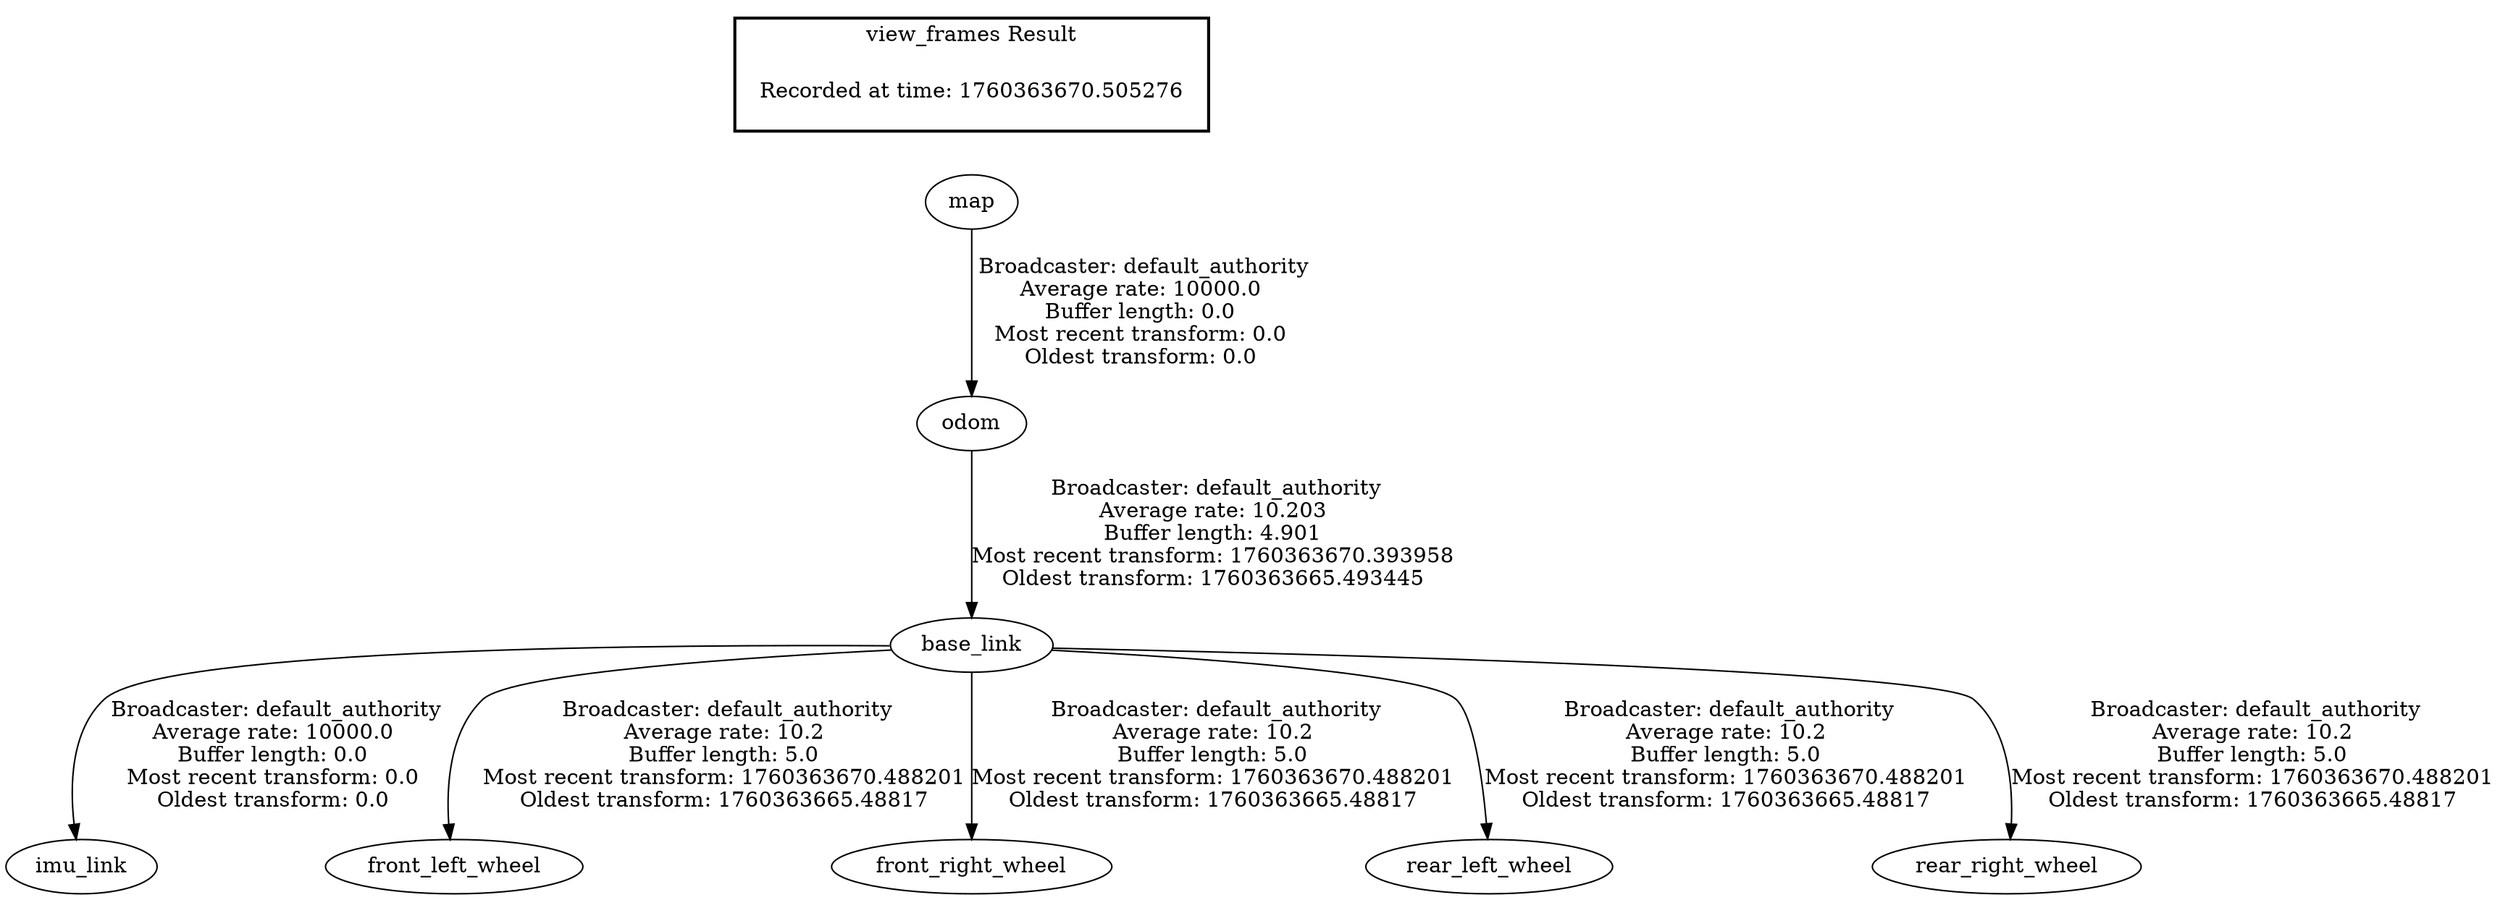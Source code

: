 digraph G {
"map" -> "odom"[label=" Broadcaster: default_authority\nAverage rate: 10000.0\nBuffer length: 0.0\nMost recent transform: 0.0\nOldest transform: 0.0\n"];
"base_link" -> "imu_link"[label=" Broadcaster: default_authority\nAverage rate: 10000.0\nBuffer length: 0.0\nMost recent transform: 0.0\nOldest transform: 0.0\n"];
"odom" -> "base_link"[label=" Broadcaster: default_authority\nAverage rate: 10.203\nBuffer length: 4.901\nMost recent transform: 1760363670.393958\nOldest transform: 1760363665.493445\n"];
"base_link" -> "front_left_wheel"[label=" Broadcaster: default_authority\nAverage rate: 10.2\nBuffer length: 5.0\nMost recent transform: 1760363670.488201\nOldest transform: 1760363665.48817\n"];
"base_link" -> "front_right_wheel"[label=" Broadcaster: default_authority\nAverage rate: 10.2\nBuffer length: 5.0\nMost recent transform: 1760363670.488201\nOldest transform: 1760363665.48817\n"];
"base_link" -> "rear_left_wheel"[label=" Broadcaster: default_authority\nAverage rate: 10.2\nBuffer length: 5.0\nMost recent transform: 1760363670.488201\nOldest transform: 1760363665.48817\n"];
"base_link" -> "rear_right_wheel"[label=" Broadcaster: default_authority\nAverage rate: 10.2\nBuffer length: 5.0\nMost recent transform: 1760363670.488201\nOldest transform: 1760363665.48817\n"];
edge [style=invis];
 subgraph cluster_legend { style=bold; color=black; label ="view_frames Result";
"Recorded at time: 1760363670.505276"[ shape=plaintext ] ;
}->"map";
}